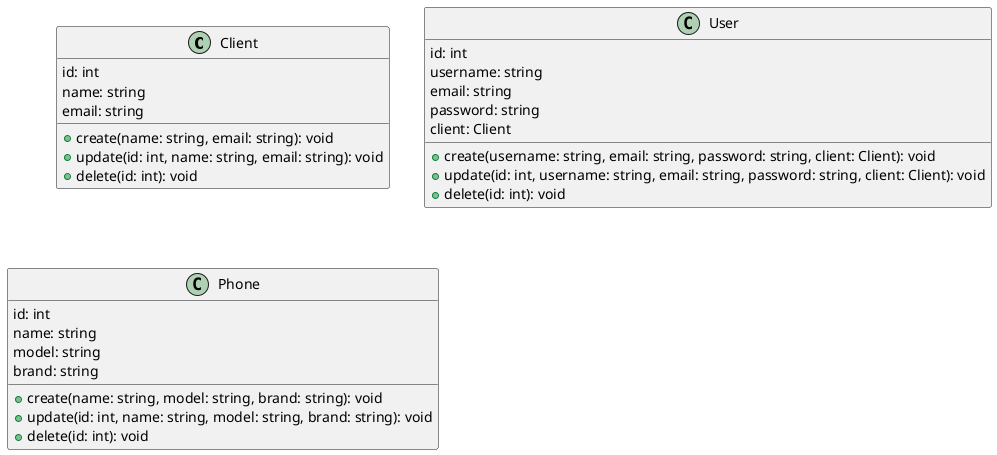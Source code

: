 @startuml class_diagram

class Client {
  id: int
  name: string
  email: string
  +create(name: string, email: string): void
  +update(id: int, name: string, email: string): void
  +delete(id: int): void
}

class User {
  id: int
  username: string
  email: string
  password: string
  client: Client
  +create(username: string, email: string, password: string, client: Client): void
  +update(id: int, username: string, email: string, password: string, client: Client): void
  +delete(id: int): void
}

class Phone {
  id: int
  name: string
  model: string
  brand: string
  +create(name: string, model: string, brand: string): void
  +update(id: int, name: string, model: string, brand: string): void
  +delete(id: int): void
}

@enduml
